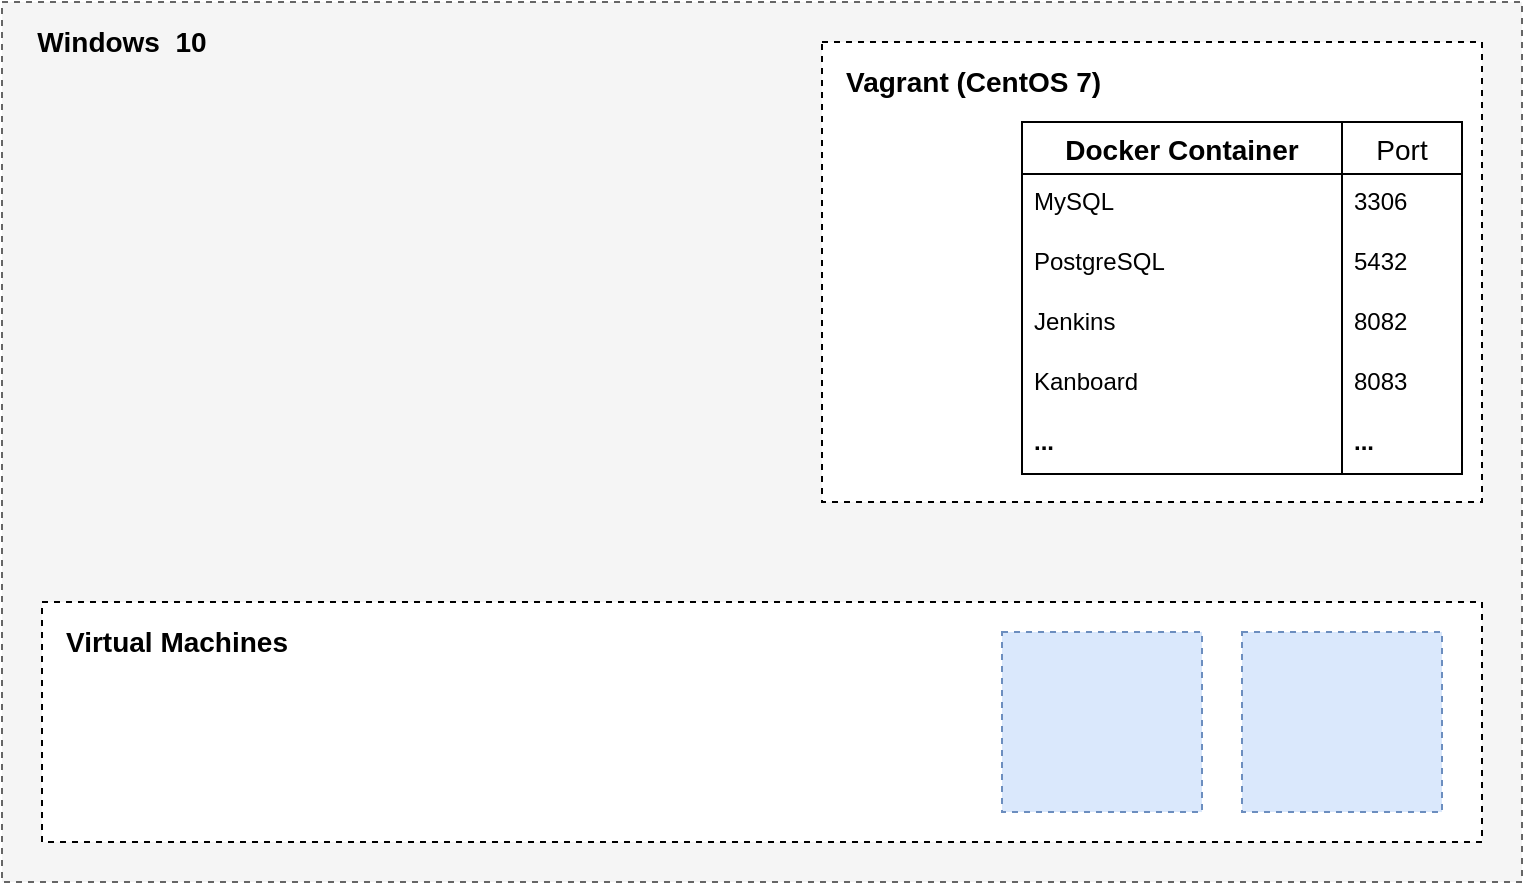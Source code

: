 <mxfile version="14.6.9" type="device"><diagram id="ZtWtnYXsIVmBTQufp8Jk" name="Page-1"><mxGraphModel dx="956" dy="588" grid="1" gridSize="10" guides="1" tooltips="1" connect="1" arrows="1" fold="1" page="1" pageScale="1" pageWidth="850" pageHeight="1100" math="0" shadow="0"><root><mxCell id="0"/><mxCell id="1" parent="0"/><mxCell id="arsz1Qxh6jE05NfC-Mmj-69" value="" style="rounded=0;whiteSpace=wrap;html=1;dashed=1;fillColor=#f5f5f5;strokeColor=#666666;fontColor=#333333;" vertex="1" parent="1"><mxGeometry x="40" y="40" width="760" height="440" as="geometry"/></mxCell><mxCell id="arsz1Qxh6jE05NfC-Mmj-66" value="" style="rounded=0;whiteSpace=wrap;html=1;dashed=1;" vertex="1" parent="1"><mxGeometry x="450" y="60" width="330" height="230" as="geometry"/></mxCell><mxCell id="arsz1Qxh6jE05NfC-Mmj-65" value="" style="group" vertex="1" connectable="0" parent="1"><mxGeometry x="550" y="100" width="220" height="146" as="geometry"/></mxCell><mxCell id="arsz1Qxh6jE05NfC-Mmj-52" value="Docker Container" style="swimlane;fontStyle=1;childLayout=stackLayout;horizontal=1;startSize=26;horizontalStack=0;resizeParent=1;resizeParentMax=0;resizeLast=0;collapsible=1;marginBottom=0;align=center;fontSize=14;" vertex="1" parent="arsz1Qxh6jE05NfC-Mmj-65"><mxGeometry width="160" height="176" as="geometry"/></mxCell><mxCell id="arsz1Qxh6jE05NfC-Mmj-53" value="MySQL" style="text;strokeColor=none;fillColor=none;spacingLeft=4;spacingRight=4;overflow=hidden;rotatable=0;points=[[0,0.5],[1,0.5]];portConstraint=eastwest;fontSize=12;" vertex="1" parent="arsz1Qxh6jE05NfC-Mmj-52"><mxGeometry y="26" width="160" height="30" as="geometry"/></mxCell><mxCell id="arsz1Qxh6jE05NfC-Mmj-54" value="PostgreSQL" style="text;strokeColor=none;fillColor=none;spacingLeft=4;spacingRight=4;overflow=hidden;rotatable=0;points=[[0,0.5],[1,0.5]];portConstraint=eastwest;fontSize=12;" vertex="1" parent="arsz1Qxh6jE05NfC-Mmj-52"><mxGeometry y="56" width="160" height="30" as="geometry"/></mxCell><mxCell id="arsz1Qxh6jE05NfC-Mmj-55" value="Jenkins" style="text;strokeColor=none;fillColor=none;spacingLeft=4;spacingRight=4;overflow=hidden;rotatable=0;points=[[0,0.5],[1,0.5]];portConstraint=eastwest;fontSize=12;" vertex="1" parent="arsz1Qxh6jE05NfC-Mmj-52"><mxGeometry y="86" width="160" height="30" as="geometry"/></mxCell><mxCell id="arsz1Qxh6jE05NfC-Mmj-57" value="Kanboard" style="text;strokeColor=none;fillColor=none;spacingLeft=4;spacingRight=4;overflow=hidden;rotatable=0;points=[[0,0.5],[1,0.5]];portConstraint=eastwest;fontSize=12;" vertex="1" parent="arsz1Qxh6jE05NfC-Mmj-52"><mxGeometry y="116" width="160" height="30" as="geometry"/></mxCell><mxCell id="arsz1Qxh6jE05NfC-Mmj-79" value="..." style="text;strokeColor=none;fillColor=none;spacingLeft=4;spacingRight=4;overflow=hidden;rotatable=0;points=[[0,0.5],[1,0.5]];portConstraint=eastwest;fontSize=12;fontStyle=1" vertex="1" parent="arsz1Qxh6jE05NfC-Mmj-52"><mxGeometry y="146" width="160" height="30" as="geometry"/></mxCell><mxCell id="arsz1Qxh6jE05NfC-Mmj-59" value="Port" style="swimlane;fontStyle=0;childLayout=stackLayout;horizontal=1;startSize=26;horizontalStack=0;resizeParent=1;resizeParentMax=0;resizeLast=0;collapsible=1;marginBottom=0;align=center;fontSize=14;" vertex="1" parent="arsz1Qxh6jE05NfC-Mmj-65"><mxGeometry x="160" width="60" height="176" as="geometry"/></mxCell><mxCell id="arsz1Qxh6jE05NfC-Mmj-60" value="3306" style="text;strokeColor=none;fillColor=none;spacingLeft=4;spacingRight=4;overflow=hidden;rotatable=0;points=[[0,0.5],[1,0.5]];portConstraint=eastwest;fontSize=12;" vertex="1" parent="arsz1Qxh6jE05NfC-Mmj-59"><mxGeometry y="26" width="60" height="30" as="geometry"/></mxCell><mxCell id="arsz1Qxh6jE05NfC-Mmj-61" value="5432" style="text;strokeColor=none;fillColor=none;spacingLeft=4;spacingRight=4;overflow=hidden;rotatable=0;points=[[0,0.5],[1,0.5]];portConstraint=eastwest;fontSize=12;" vertex="1" parent="arsz1Qxh6jE05NfC-Mmj-59"><mxGeometry y="56" width="60" height="30" as="geometry"/></mxCell><mxCell id="arsz1Qxh6jE05NfC-Mmj-62" value="8082" style="text;strokeColor=none;fillColor=none;spacingLeft=4;spacingRight=4;overflow=hidden;rotatable=0;points=[[0,0.5],[1,0.5]];portConstraint=eastwest;fontSize=12;" vertex="1" parent="arsz1Qxh6jE05NfC-Mmj-59"><mxGeometry y="86" width="60" height="30" as="geometry"/></mxCell><mxCell id="arsz1Qxh6jE05NfC-Mmj-63" value="8083" style="text;strokeColor=none;fillColor=none;spacingLeft=4;spacingRight=4;overflow=hidden;rotatable=0;points=[[0,0.5],[1,0.5]];portConstraint=eastwest;fontSize=12;" vertex="1" parent="arsz1Qxh6jE05NfC-Mmj-59"><mxGeometry y="116" width="60" height="30" as="geometry"/></mxCell><mxCell id="arsz1Qxh6jE05NfC-Mmj-80" value="..." style="text;strokeColor=none;fillColor=none;spacingLeft=4;spacingRight=4;overflow=hidden;rotatable=0;points=[[0,0.5],[1,0.5]];portConstraint=eastwest;fontSize=12;fontStyle=1" vertex="1" parent="arsz1Qxh6jE05NfC-Mmj-59"><mxGeometry y="146" width="60" height="30" as="geometry"/></mxCell><mxCell id="arsz1Qxh6jE05NfC-Mmj-68" value="&lt;font style=&quot;font-size: 14px&quot;&gt;Vagrant (CentOS 7)&lt;/font&gt;" style="text;html=1;strokeColor=none;fillColor=none;align=left;verticalAlign=middle;whiteSpace=wrap;rounded=0;dashed=1;fontStyle=1" vertex="1" parent="1"><mxGeometry x="460" y="70" width="150" height="20" as="geometry"/></mxCell><mxCell id="arsz1Qxh6jE05NfC-Mmj-74" value="&lt;font style=&quot;font-size: 14px&quot;&gt;Windows&amp;nbsp; 10&lt;/font&gt;" style="text;html=1;strokeColor=none;fillColor=none;align=center;verticalAlign=middle;whiteSpace=wrap;rounded=0;dashed=1;fontStyle=1" vertex="1" parent="1"><mxGeometry x="50" y="50" width="100" height="20" as="geometry"/></mxCell><mxCell id="arsz1Qxh6jE05NfC-Mmj-77" value="" style="rounded=0;whiteSpace=wrap;html=1;dashed=1;" vertex="1" parent="1"><mxGeometry x="60" y="340" width="720" height="120" as="geometry"/></mxCell><mxCell id="arsz1Qxh6jE05NfC-Mmj-78" value="&lt;font style=&quot;font-size: 14px&quot;&gt;Virtual Machines&lt;/font&gt;" style="text;html=1;strokeColor=none;fillColor=none;align=left;verticalAlign=middle;whiteSpace=wrap;rounded=0;dashed=1;fontStyle=1" vertex="1" parent="1"><mxGeometry x="70" y="350" width="120" height="20" as="geometry"/></mxCell><mxCell id="arsz1Qxh6jE05NfC-Mmj-84" value="" style="rounded=0;whiteSpace=wrap;html=1;dashed=1;align=left;fillColor=#dae8fc;strokeColor=#6c8ebf;" vertex="1" parent="1"><mxGeometry x="660" y="355" width="100" height="90" as="geometry"/></mxCell><mxCell id="arsz1Qxh6jE05NfC-Mmj-82" value="" style="shape=image;verticalLabelPosition=bottom;labelBackgroundColor=#ffffff;verticalAlign=top;aspect=fixed;imageAspect=0;image=https://blog.jbcnconf.com/wp-content/uploads/2020/06/Kubernetes-logo-1.png;labelBorderColor=#000000;" vertex="1" parent="1"><mxGeometry x="451" y="100" width="96.72" height="64.73" as="geometry"/></mxCell><mxCell id="arsz1Qxh6jE05NfC-Mmj-87" value="" style="rounded=0;whiteSpace=wrap;html=1;dashed=1;align=left;fillColor=#dae8fc;strokeColor=#6c8ebf;" vertex="1" parent="1"><mxGeometry x="540" y="355" width="100" height="90" as="geometry"/></mxCell><mxCell id="arsz1Qxh6jE05NfC-Mmj-89" value="" style="shape=image;verticalLabelPosition=bottom;labelBackgroundColor=#ffffff;verticalAlign=top;aspect=fixed;imageAspect=0;image=https://upload.wikimedia.org/wikipedia/commons/thumb/9/9a/Visual_Studio_Code_1.35_icon.svg/1200px-Visual_Studio_Code_1.35_icon.svg.png;" vertex="1" parent="1"><mxGeometry x="150" y="80" width="70" height="70" as="geometry"/></mxCell><mxCell id="arsz1Qxh6jE05NfC-Mmj-91" value="" style="shape=image;verticalLabelPosition=bottom;labelBackgroundColor=#ffffff;verticalAlign=top;aspect=fixed;imageAspect=0;image=https://upload.wikimedia.org/wikipedia/en/thumb/9/98/Microsoft_Edge_logo_%282019%29.svg/1200px-Microsoft_Edge_logo_%282019%29.svg.png;" vertex="1" parent="1"><mxGeometry x="60" y="80" width="70" height="70" as="geometry"/></mxCell><mxCell id="arsz1Qxh6jE05NfC-Mmj-92" value="" style="shape=image;verticalLabelPosition=bottom;labelBackgroundColor=#ffffff;verticalAlign=top;aspect=fixed;imageAspect=0;image=https://upload.wikimedia.org/wikipedia/commons/thumb/9/9c/IntelliJ_IDEA_Icon.svg/1200px-IntelliJ_IDEA_Icon.svg.png;" vertex="1" parent="1"><mxGeometry x="240" y="77.5" width="75" height="75" as="geometry"/></mxCell></root></mxGraphModel></diagram></mxfile>